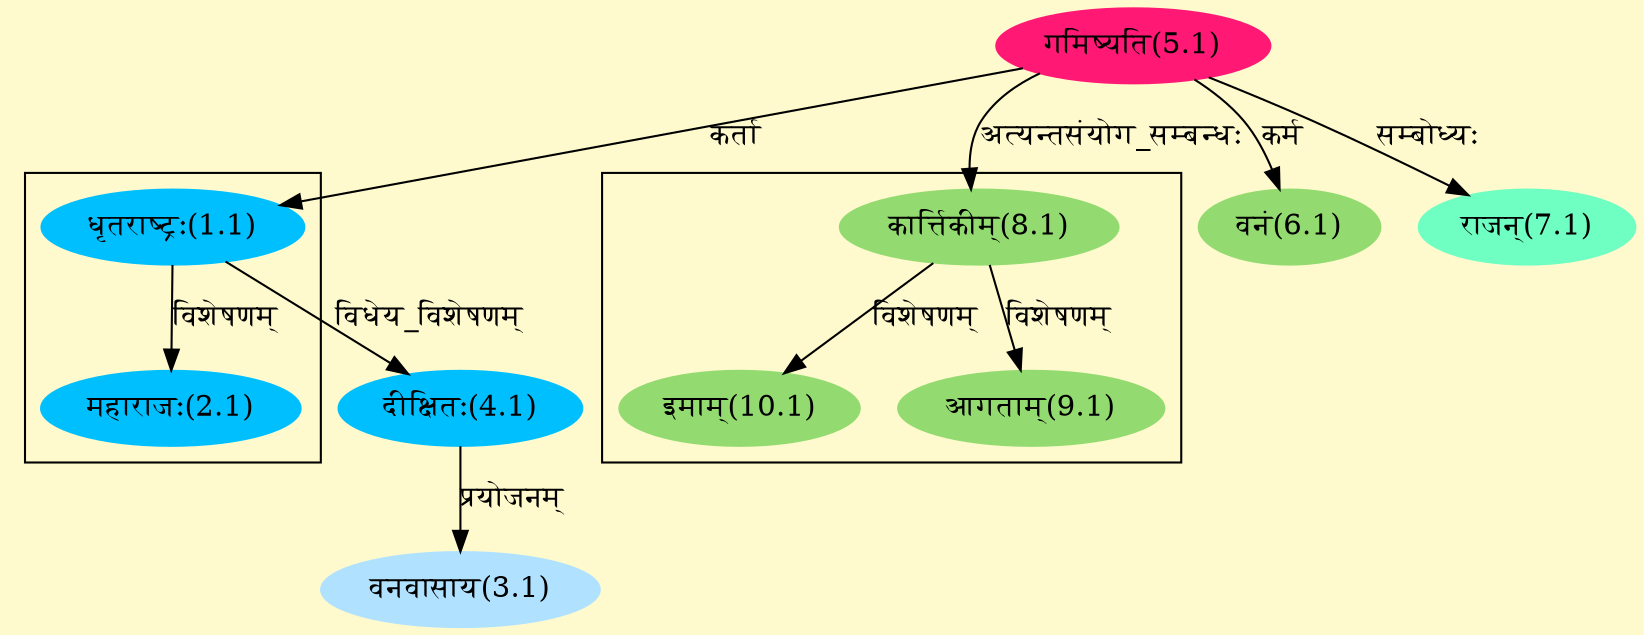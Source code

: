 digraph G{
rankdir=BT;
 compound=true;
 bgcolor="lemonchiffon1";

subgraph cluster_1{
Node2_1 [style=filled, color="#00BFFF" label = "महाराजः(2.1)"]
Node1_1 [style=filled, color="#00BFFF" label = "धृतराष्ट्रः(1.1)"]

}

subgraph cluster_2{
Node9_1 [style=filled, color="#93DB70" label = "आगताम्(9.1)"]
Node8_1 [style=filled, color="#93DB70" label = "कार्त्तिकीम्(8.1)"]
Node10_1 [style=filled, color="#93DB70" label = "इमाम्(10.1)"]

}
Node1_1 [style=filled, color="#00BFFF" label = "धृतराष्ट्रः(1.1)"]
Node5_1 [style=filled, color="#FF1975" label = "गमिष्यति(5.1)"]
Node3_1 [style=filled, color="#B0E2FF" label = "वनवासाय(3.1)"]
Node4_1 [style=filled, color="#00BFFF" label = "दीक्षितः(4.1)"]
Node [style=filled, color="" label = "()"]
Node6_1 [style=filled, color="#93DB70" label = "वनं(6.1)"]
Node7_1 [style=filled, color="#6FFFC3" label = "राजन्(7.1)"]
Node8_1 [style=filled, color="#93DB70" label = "कार्त्तिकीम्(8.1)"]
/* Start of Relations section */

Node1_1 -> Node5_1 [  label="कर्ता"  dir="back" ]
Node2_1 -> Node1_1 [  label="विशेषणम्"  dir="back" ]
Node3_1 -> Node4_1 [  label="प्रयोजनम्"  dir="back" ]
Node4_1 -> Node1_1 [  label="विधेय_विशेषणम्"  dir="back" ]
Node6_1 -> Node5_1 [  label="कर्म"  dir="back" ]
Node7_1 -> Node5_1 [  label="सम्बोध्यः"  dir="back" ]
Node8_1 -> Node5_1 [  label="अत्यन्तसंयोग_सम्बन्धः"  dir="back" ]
Node9_1 -> Node8_1 [  label="विशेषणम्"  dir="back" ]
Node10_1 -> Node8_1 [  label="विशेषणम्"  dir="back" ]
}

